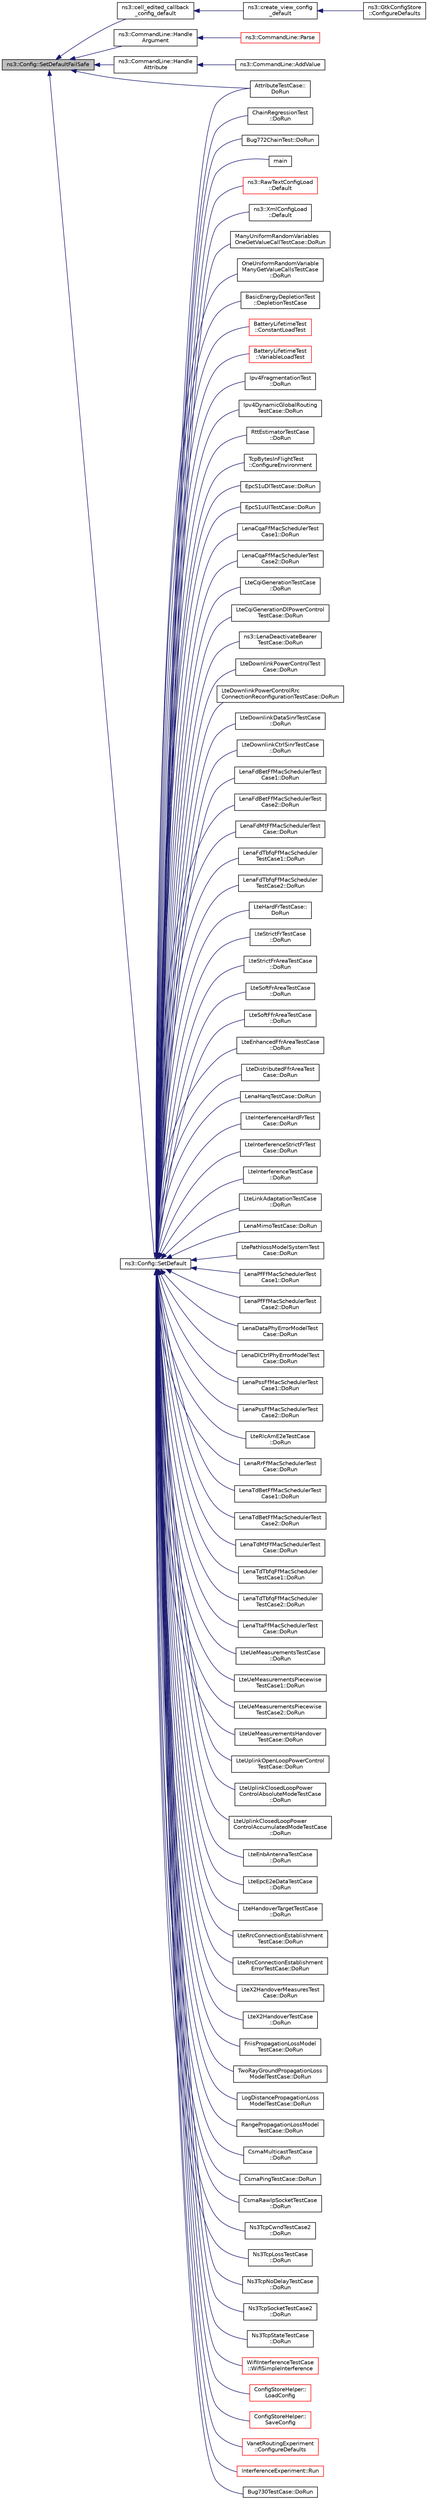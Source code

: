 digraph "ns3::Config::SetDefaultFailSafe"
{
  edge [fontname="Helvetica",fontsize="10",labelfontname="Helvetica",labelfontsize="10"];
  node [fontname="Helvetica",fontsize="10",shape=record];
  rankdir="LR";
  Node1 [label="ns3::Config::SetDefaultFailSafe",height=0.2,width=0.4,color="black", fillcolor="grey75", style="filled", fontcolor="black"];
  Node1 -> Node2 [dir="back",color="midnightblue",fontsize="10",style="solid"];
  Node2 [label="ns3::cell_edited_callback\l_config_default",height=0.2,width=0.4,color="black", fillcolor="white", style="filled",URL="$d7/d2e/namespacens3.html#ac95d50f779140a767284d124cfea71eb"];
  Node2 -> Node3 [dir="back",color="midnightblue",fontsize="10",style="solid"];
  Node3 [label="ns3::create_view_config\l_default",height=0.2,width=0.4,color="black", fillcolor="white", style="filled",URL="$d7/d2e/namespacens3.html#a9b0de38431169a0ec08415d6f1a2fa67"];
  Node3 -> Node4 [dir="back",color="midnightblue",fontsize="10",style="solid"];
  Node4 [label="ns3::GtkConfigStore\l::ConfigureDefaults",height=0.2,width=0.4,color="black", fillcolor="white", style="filled",URL="$db/dd5/classns3_1_1GtkConfigStore.html#aa6bc1c922ac60a9cef7134875f98bd24"];
  Node1 -> Node5 [dir="back",color="midnightblue",fontsize="10",style="solid"];
  Node5 [label="ns3::CommandLine::Handle\lArgument",height=0.2,width=0.4,color="black", fillcolor="white", style="filled",URL="$dc/d87/classns3_1_1CommandLine.html#a527b83304a3c713f3e84711a8a2185a7"];
  Node5 -> Node6 [dir="back",color="midnightblue",fontsize="10",style="solid"];
  Node6 [label="ns3::CommandLine::Parse",height=0.2,width=0.4,color="red", fillcolor="white", style="filled",URL="$dc/d87/classns3_1_1CommandLine.html#a5c10b85b3207e5ecb48d907966923156"];
  Node1 -> Node7 [dir="back",color="midnightblue",fontsize="10",style="solid"];
  Node7 [label="ns3::CommandLine::Handle\lAttribute",height=0.2,width=0.4,color="black", fillcolor="white", style="filled",URL="$dc/d87/classns3_1_1CommandLine.html#af1fea2680a68a10ce801b1700d0b8693"];
  Node7 -> Node8 [dir="back",color="midnightblue",fontsize="10",style="solid"];
  Node8 [label="ns3::CommandLine::AddValue",height=0.2,width=0.4,color="black", fillcolor="white", style="filled",URL="$dc/d87/classns3_1_1CommandLine.html#ad66977ccb2c042574cb1831b8c1ad18f"];
  Node1 -> Node9 [dir="back",color="midnightblue",fontsize="10",style="solid"];
  Node9 [label="ns3::Config::SetDefault",height=0.2,width=0.4,color="black", fillcolor="white", style="filled",URL="$d1/d44/group__config.html#ga2e7882df849d8ba4aaad31c934c40c06"];
  Node9 -> Node10 [dir="back",color="midnightblue",fontsize="10",style="solid"];
  Node10 [label="ChainRegressionTest\l::DoRun",height=0.2,width=0.4,color="black", fillcolor="white", style="filled",URL="$da/d19/classChainRegressionTest.html#a51aa3cae551407ee6a6f346c30e3cc43",tooltip="Go. "];
  Node9 -> Node11 [dir="back",color="midnightblue",fontsize="10",style="solid"];
  Node11 [label="Bug772ChainTest::DoRun",height=0.2,width=0.4,color="black", fillcolor="white", style="filled",URL="$d0/d17/classBug772ChainTest.html#a28c0cb91d146d6b3fdfb86dc8dc1f5b6",tooltip="Go. "];
  Node9 -> Node12 [dir="back",color="midnightblue",fontsize="10",style="solid"];
  Node12 [label="main",height=0.2,width=0.4,color="black", fillcolor="white", style="filled",URL="$d4/d43/nsclick-raw-wlan_8cc.html#a0ddf1224851353fc92bfbff6f499fa97"];
  Node9 -> Node13 [dir="back",color="midnightblue",fontsize="10",style="solid"];
  Node13 [label="ns3::RawTextConfigLoad\l::Default",height=0.2,width=0.4,color="red", fillcolor="white", style="filled",URL="$db/d38/classns3_1_1RawTextConfigLoad.html#a1a88f7e4c9b2260b70d881f09cdb0f2f"];
  Node9 -> Node14 [dir="back",color="midnightblue",fontsize="10",style="solid"];
  Node14 [label="ns3::XmlConfigLoad\l::Default",height=0.2,width=0.4,color="black", fillcolor="white", style="filled",URL="$d8/d3c/classns3_1_1XmlConfigLoad.html#a349463fab8b3214a009e916e4cf57f14"];
  Node9 -> Node15 [dir="back",color="midnightblue",fontsize="10",style="solid"];
  Node15 [label="AttributeTestCase::\lDoRun",height=0.2,width=0.4,color="black", fillcolor="white", style="filled",URL="$df/dc3/classAttributeTestCase.html#a97ae2f6fdcbf9ae34b5fa99afc3d8020",tooltip="Implementation to actually run this TestCase. "];
  Node9 -> Node16 [dir="back",color="midnightblue",fontsize="10",style="solid"];
  Node16 [label="ManyUniformRandomVariables\lOneGetValueCallTestCase::DoRun",height=0.2,width=0.4,color="black", fillcolor="white", style="filled",URL="$d2/d81/classManyUniformRandomVariablesOneGetValueCallTestCase.html#a7c04f6e5e3e3e2a769183904f4291bc1",tooltip="Implementation to actually run this TestCase. "];
  Node9 -> Node17 [dir="back",color="midnightblue",fontsize="10",style="solid"];
  Node17 [label="OneUniformRandomVariable\lManyGetValueCallsTestCase\l::DoRun",height=0.2,width=0.4,color="black", fillcolor="white", style="filled",URL="$db/dd2/classOneUniformRandomVariableManyGetValueCallsTestCase.html#aa51b2a9ca377c494f8f0595b56bbe56f",tooltip="Implementation to actually run this TestCase. "];
  Node9 -> Node18 [dir="back",color="midnightblue",fontsize="10",style="solid"];
  Node18 [label="BasicEnergyDepletionTest\l::DepletionTestCase",height=0.2,width=0.4,color="black", fillcolor="white", style="filled",URL="$d0/d83/classBasicEnergyDepletionTest.html#a933f0ff2e50a5dc64b4312619405a05a"];
  Node9 -> Node19 [dir="back",color="midnightblue",fontsize="10",style="solid"];
  Node19 [label="BatteryLifetimeTest\l::ConstantLoadTest",height=0.2,width=0.4,color="red", fillcolor="white", style="filled",URL="$dd/d15/classBatteryLifetimeTest.html#a5cfb6c588872035454feb525491b1d52"];
  Node9 -> Node20 [dir="back",color="midnightblue",fontsize="10",style="solid"];
  Node20 [label="BatteryLifetimeTest\l::VariableLoadTest",height=0.2,width=0.4,color="red", fillcolor="white", style="filled",URL="$dd/d15/classBatteryLifetimeTest.html#aa6d0fb55387831f97d9834c47abfd669"];
  Node9 -> Node21 [dir="back",color="midnightblue",fontsize="10",style="solid"];
  Node21 [label="Ipv4FragmentationTest\l::DoRun",height=0.2,width=0.4,color="black", fillcolor="white", style="filled",URL="$d2/d57/classIpv4FragmentationTest.html#abe15a9d41a354bd95bf8c0b1622a54cb",tooltip="Implementation to actually run this TestCase. "];
  Node9 -> Node22 [dir="back",color="midnightblue",fontsize="10",style="solid"];
  Node22 [label="Ipv4DynamicGlobalRouting\lTestCase::DoRun",height=0.2,width=0.4,color="black", fillcolor="white", style="filled",URL="$d1/d60/classIpv4DynamicGlobalRoutingTestCase.html#a376bd2f408504237fdfac663598fb6c6",tooltip="Implementation to actually run this TestCase. "];
  Node9 -> Node23 [dir="back",color="midnightblue",fontsize="10",style="solid"];
  Node23 [label="RttEstimatorTestCase\l::DoRun",height=0.2,width=0.4,color="black", fillcolor="white", style="filled",URL="$dc/dc8/classRttEstimatorTestCase.html#a0f7b32f862450cf750923c9be8ec0918",tooltip="Implementation to actually run this TestCase. "];
  Node9 -> Node24 [dir="back",color="midnightblue",fontsize="10",style="solid"];
  Node24 [label="TcpBytesInFlightTest\l::ConfigureEnvironment",height=0.2,width=0.4,color="black", fillcolor="white", style="filled",URL="$d7/d15/classTcpBytesInFlightTest.html#a09c98c951bad56eff605cffc7f52081d",tooltip="Configure the test. "];
  Node9 -> Node25 [dir="back",color="midnightblue",fontsize="10",style="solid"];
  Node25 [label="EpcS1uDlTestCase::DoRun",height=0.2,width=0.4,color="black", fillcolor="white", style="filled",URL="$db/d72/classEpcS1uDlTestCase.html#a2ac9313672e6c5e2a5a33f98a77ffec2",tooltip="Implementation to actually run this TestCase. "];
  Node9 -> Node26 [dir="back",color="midnightblue",fontsize="10",style="solid"];
  Node26 [label="EpcS1uUlTestCase::DoRun",height=0.2,width=0.4,color="black", fillcolor="white", style="filled",URL="$d8/d4d/classEpcS1uUlTestCase.html#a6fa27997312de46d9b0f3ab2221a24fa",tooltip="Implementation to actually run this TestCase. "];
  Node9 -> Node27 [dir="back",color="midnightblue",fontsize="10",style="solid"];
  Node27 [label="LenaCqaFfMacSchedulerTest\lCase1::DoRun",height=0.2,width=0.4,color="black", fillcolor="white", style="filled",URL="$d2/d5c/classLenaCqaFfMacSchedulerTestCase1.html#a91b3e2ef4ff292dbeda5559ff0eae1e6",tooltip="Implementation to actually run this TestCase. "];
  Node9 -> Node28 [dir="back",color="midnightblue",fontsize="10",style="solid"];
  Node28 [label="LenaCqaFfMacSchedulerTest\lCase2::DoRun",height=0.2,width=0.4,color="black", fillcolor="white", style="filled",URL="$d4/d7d/classLenaCqaFfMacSchedulerTestCase2.html#a773e8490a80a3afe50adf54d713d3e4a",tooltip="Implementation to actually run this TestCase. "];
  Node9 -> Node29 [dir="back",color="midnightblue",fontsize="10",style="solid"];
  Node29 [label="LteCqiGenerationTestCase\l::DoRun",height=0.2,width=0.4,color="black", fillcolor="white", style="filled",URL="$d6/d58/classLteCqiGenerationTestCase.html#a263a0f3670c23e42ed3feb7d353bdd09",tooltip="Implementation to actually run this TestCase. "];
  Node9 -> Node30 [dir="back",color="midnightblue",fontsize="10",style="solid"];
  Node30 [label="LteCqiGenerationDlPowerControl\lTestCase::DoRun",height=0.2,width=0.4,color="black", fillcolor="white", style="filled",URL="$d0/d70/classLteCqiGenerationDlPowerControlTestCase.html#a8a6ba5e52123fc8ed0deb9014a8b0591",tooltip="Implementation to actually run this TestCase. "];
  Node9 -> Node31 [dir="back",color="midnightblue",fontsize="10",style="solid"];
  Node31 [label="ns3::LenaDeactivateBearer\lTestCase::DoRun",height=0.2,width=0.4,color="black", fillcolor="white", style="filled",URL="$d4/d2f/classns3_1_1LenaDeactivateBearerTestCase.html#a214d777e46f96b701efdfd360871f53f",tooltip="Implementation to actually run this TestCase. "];
  Node9 -> Node32 [dir="back",color="midnightblue",fontsize="10",style="solid"];
  Node32 [label="LteDownlinkPowerControlTest\lCase::DoRun",height=0.2,width=0.4,color="black", fillcolor="white", style="filled",URL="$dd/d8d/classLteDownlinkPowerControlTestCase.html#a2eb1e31f7313f51061d8aa950d3f4268",tooltip="Implementation to actually run this TestCase. "];
  Node9 -> Node33 [dir="back",color="midnightblue",fontsize="10",style="solid"];
  Node33 [label="LteDownlinkPowerControlRrc\lConnectionReconfigurationTestCase::DoRun",height=0.2,width=0.4,color="black", fillcolor="white", style="filled",URL="$dd/d20/classLteDownlinkPowerControlRrcConnectionReconfigurationTestCase.html#a3f7be434747a85c448ade6fc4500d552",tooltip="Implementation to actually run this TestCase. "];
  Node9 -> Node34 [dir="back",color="midnightblue",fontsize="10",style="solid"];
  Node34 [label="LteDownlinkDataSinrTestCase\l::DoRun",height=0.2,width=0.4,color="black", fillcolor="white", style="filled",URL="$d8/d20/classLteDownlinkDataSinrTestCase.html#a8a0c7a49a353123eecb8a34f11e90051",tooltip="Implementation to actually run this TestCase. "];
  Node9 -> Node35 [dir="back",color="midnightblue",fontsize="10",style="solid"];
  Node35 [label="LteDownlinkCtrlSinrTestCase\l::DoRun",height=0.2,width=0.4,color="black", fillcolor="white", style="filled",URL="$d0/d74/classLteDownlinkCtrlSinrTestCase.html#a1ed9e568c8d110c158f468dad32fe9ff",tooltip="Implementation to actually run this TestCase. "];
  Node9 -> Node36 [dir="back",color="midnightblue",fontsize="10",style="solid"];
  Node36 [label="LenaFdBetFfMacSchedulerTest\lCase1::DoRun",height=0.2,width=0.4,color="black", fillcolor="white", style="filled",URL="$de/d24/classLenaFdBetFfMacSchedulerTestCase1.html#a21b7a9f396adcc1ab24ddefc919345f2",tooltip="Implementation to actually run this TestCase. "];
  Node9 -> Node37 [dir="back",color="midnightblue",fontsize="10",style="solid"];
  Node37 [label="LenaFdBetFfMacSchedulerTest\lCase2::DoRun",height=0.2,width=0.4,color="black", fillcolor="white", style="filled",URL="$d5/de5/classLenaFdBetFfMacSchedulerTestCase2.html#a51c587a50f2087be7c3950f4d2d82852",tooltip="Implementation to actually run this TestCase. "];
  Node9 -> Node38 [dir="back",color="midnightblue",fontsize="10",style="solid"];
  Node38 [label="LenaFdMtFfMacSchedulerTest\lCase::DoRun",height=0.2,width=0.4,color="black", fillcolor="white", style="filled",URL="$d6/dbd/classLenaFdMtFfMacSchedulerTestCase.html#a5cfc445b7daa4a02df317b46ee007f1a",tooltip="Implementation to actually run this TestCase. "];
  Node9 -> Node39 [dir="back",color="midnightblue",fontsize="10",style="solid"];
  Node39 [label="LenaFdTbfqFfMacScheduler\lTestCase1::DoRun",height=0.2,width=0.4,color="black", fillcolor="white", style="filled",URL="$d8/d07/classLenaFdTbfqFfMacSchedulerTestCase1.html#ae0536bf54d4e05fbf3600c1654c14cc0",tooltip="Implementation to actually run this TestCase. "];
  Node9 -> Node40 [dir="back",color="midnightblue",fontsize="10",style="solid"];
  Node40 [label="LenaFdTbfqFfMacScheduler\lTestCase2::DoRun",height=0.2,width=0.4,color="black", fillcolor="white", style="filled",URL="$d4/da3/classLenaFdTbfqFfMacSchedulerTestCase2.html#a2e43d4f9483463dffa86410a1ce47140",tooltip="Implementation to actually run this TestCase. "];
  Node9 -> Node41 [dir="back",color="midnightblue",fontsize="10",style="solid"];
  Node41 [label="LteHardFrTestCase::\lDoRun",height=0.2,width=0.4,color="black", fillcolor="white", style="filled",URL="$d3/d19/classLteHardFrTestCase.html#a7267927f1ffb7acff88742eb33ab2e3c",tooltip="Implementation to actually run this TestCase. "];
  Node9 -> Node42 [dir="back",color="midnightblue",fontsize="10",style="solid"];
  Node42 [label="LteStrictFrTestCase\l::DoRun",height=0.2,width=0.4,color="black", fillcolor="white", style="filled",URL="$d7/d86/classLteStrictFrTestCase.html#afd223c9e5a1d3e14a244303963e21425",tooltip="Implementation to actually run this TestCase. "];
  Node9 -> Node43 [dir="back",color="midnightblue",fontsize="10",style="solid"];
  Node43 [label="LteStrictFrAreaTestCase\l::DoRun",height=0.2,width=0.4,color="black", fillcolor="white", style="filled",URL="$df/d79/classLteStrictFrAreaTestCase.html#a61e945e04c3b10a50c2f484198199b49",tooltip="Implementation to actually run this TestCase. "];
  Node9 -> Node44 [dir="back",color="midnightblue",fontsize="10",style="solid"];
  Node44 [label="LteSoftFrAreaTestCase\l::DoRun",height=0.2,width=0.4,color="black", fillcolor="white", style="filled",URL="$de/df4/classLteSoftFrAreaTestCase.html#ae0df301b6c0f1a80a0145746b15a109c",tooltip="Implementation to actually run this TestCase. "];
  Node9 -> Node45 [dir="back",color="midnightblue",fontsize="10",style="solid"];
  Node45 [label="LteSoftFfrAreaTestCase\l::DoRun",height=0.2,width=0.4,color="black", fillcolor="white", style="filled",URL="$d5/df1/classLteSoftFfrAreaTestCase.html#aaf88ccad780563fc6394cd97ec9328d4",tooltip="Implementation to actually run this TestCase. "];
  Node9 -> Node46 [dir="back",color="midnightblue",fontsize="10",style="solid"];
  Node46 [label="LteEnhancedFfrAreaTestCase\l::DoRun",height=0.2,width=0.4,color="black", fillcolor="white", style="filled",URL="$dc/d2a/classLteEnhancedFfrAreaTestCase.html#aa242a1923952a50df92c3e291f1ca8a6",tooltip="Implementation to actually run this TestCase. "];
  Node9 -> Node47 [dir="back",color="midnightblue",fontsize="10",style="solid"];
  Node47 [label="LteDistributedFfrAreaTest\lCase::DoRun",height=0.2,width=0.4,color="black", fillcolor="white", style="filled",URL="$d7/d87/classLteDistributedFfrAreaTestCase.html#a1a386a39f2ddc3d22b17a134b775e2b7",tooltip="Implementation to actually run this TestCase. "];
  Node9 -> Node48 [dir="back",color="midnightblue",fontsize="10",style="solid"];
  Node48 [label="LenaHarqTestCase::DoRun",height=0.2,width=0.4,color="black", fillcolor="white", style="filled",URL="$dc/d87/classLenaHarqTestCase.html#a77a86faca2ff6021e971516d82ea0533",tooltip="Implementation to actually run this TestCase. "];
  Node9 -> Node49 [dir="back",color="midnightblue",fontsize="10",style="solid"];
  Node49 [label="LteInterferenceHardFrTest\lCase::DoRun",height=0.2,width=0.4,color="black", fillcolor="white", style="filled",URL="$d5/d60/classLteInterferenceHardFrTestCase.html#a2967abd43e38abed8a9d85d51c59937b",tooltip="Implementation to actually run this TestCase. "];
  Node9 -> Node50 [dir="back",color="midnightblue",fontsize="10",style="solid"];
  Node50 [label="LteInterferenceStrictFrTest\lCase::DoRun",height=0.2,width=0.4,color="black", fillcolor="white", style="filled",URL="$d6/da6/classLteInterferenceStrictFrTestCase.html#a8c8428c04ea0f4a892f289bb8423da52",tooltip="Implementation to actually run this TestCase. "];
  Node9 -> Node51 [dir="back",color="midnightblue",fontsize="10",style="solid"];
  Node51 [label="LteInterferenceTestCase\l::DoRun",height=0.2,width=0.4,color="black", fillcolor="white", style="filled",URL="$d8/d09/classLteInterferenceTestCase.html#adc059d120a4d9effd2ca5f6fecaae31a",tooltip="Implementation to actually run this TestCase. "];
  Node9 -> Node52 [dir="back",color="midnightblue",fontsize="10",style="solid"];
  Node52 [label="LteLinkAdaptationTestCase\l::DoRun",height=0.2,width=0.4,color="black", fillcolor="white", style="filled",URL="$d6/df3/classLteLinkAdaptationTestCase.html#a2310163be7e860827f18fce7fd100649",tooltip="Implementation to actually run this TestCase. "];
  Node9 -> Node53 [dir="back",color="midnightblue",fontsize="10",style="solid"];
  Node53 [label="LenaMimoTestCase::DoRun",height=0.2,width=0.4,color="black", fillcolor="white", style="filled",URL="$d4/d7e/classLenaMimoTestCase.html#a5479f5cb1621e84f8d28b4779f3e3b7c",tooltip="Implementation to actually run this TestCase. "];
  Node9 -> Node54 [dir="back",color="midnightblue",fontsize="10",style="solid"];
  Node54 [label="LtePathlossModelSystemTest\lCase::DoRun",height=0.2,width=0.4,color="black", fillcolor="white", style="filled",URL="$d2/d51/classLtePathlossModelSystemTestCase.html#a6cf8d23b5eab69a72e893419bbd13c1b",tooltip="Implementation to actually run this TestCase. "];
  Node9 -> Node55 [dir="back",color="midnightblue",fontsize="10",style="solid"];
  Node55 [label="LenaPfFfMacSchedulerTest\lCase1::DoRun",height=0.2,width=0.4,color="black", fillcolor="white", style="filled",URL="$df/d47/classLenaPfFfMacSchedulerTestCase1.html#a34e366045d568d5a38bedfeebbf72b79",tooltip="Implementation to actually run this TestCase. "];
  Node9 -> Node56 [dir="back",color="midnightblue",fontsize="10",style="solid"];
  Node56 [label="LenaPfFfMacSchedulerTest\lCase2::DoRun",height=0.2,width=0.4,color="black", fillcolor="white", style="filled",URL="$d9/dd8/classLenaPfFfMacSchedulerTestCase2.html#a693c0eff7472d9b3bb12f1f95e46253b",tooltip="Implementation to actually run this TestCase. "];
  Node9 -> Node57 [dir="back",color="midnightblue",fontsize="10",style="solid"];
  Node57 [label="LenaDataPhyErrorModelTest\lCase::DoRun",height=0.2,width=0.4,color="black", fillcolor="white", style="filled",URL="$d0/dbb/classLenaDataPhyErrorModelTestCase.html#a363738c5b8d73b6b3398dc526faf7792",tooltip="Implementation to actually run this TestCase. "];
  Node9 -> Node58 [dir="back",color="midnightblue",fontsize="10",style="solid"];
  Node58 [label="LenaDlCtrlPhyErrorModelTest\lCase::DoRun",height=0.2,width=0.4,color="black", fillcolor="white", style="filled",URL="$db/d32/classLenaDlCtrlPhyErrorModelTestCase.html#a1fb7c0a2adfe1083d7e0883b866b0954",tooltip="Implementation to actually run this TestCase. "];
  Node9 -> Node59 [dir="back",color="midnightblue",fontsize="10",style="solid"];
  Node59 [label="LenaPssFfMacSchedulerTest\lCase1::DoRun",height=0.2,width=0.4,color="black", fillcolor="white", style="filled",URL="$de/d58/classLenaPssFfMacSchedulerTestCase1.html#a82b48ffdd476a2c0b5b111aaa2702fc9",tooltip="Implementation to actually run this TestCase. "];
  Node9 -> Node60 [dir="back",color="midnightblue",fontsize="10",style="solid"];
  Node60 [label="LenaPssFfMacSchedulerTest\lCase2::DoRun",height=0.2,width=0.4,color="black", fillcolor="white", style="filled",URL="$dd/db8/classLenaPssFfMacSchedulerTestCase2.html#aff2e955c075aacd1f05d38b81ace0c3a",tooltip="Implementation to actually run this TestCase. "];
  Node9 -> Node61 [dir="back",color="midnightblue",fontsize="10",style="solid"];
  Node61 [label="LteRlcAmE2eTestCase\l::DoRun",height=0.2,width=0.4,color="black", fillcolor="white", style="filled",URL="$db/d94/classLteRlcAmE2eTestCase.html#a96cf405c2fe8e9a1c878c615b185d419",tooltip="Implementation to actually run this TestCase. "];
  Node9 -> Node62 [dir="back",color="midnightblue",fontsize="10",style="solid"];
  Node62 [label="LenaRrFfMacSchedulerTest\lCase::DoRun",height=0.2,width=0.4,color="black", fillcolor="white", style="filled",URL="$df/d0d/classLenaRrFfMacSchedulerTestCase.html#a1e221eff047ec55f7f1d36daab1f1d91",tooltip="Implementation to actually run this TestCase. "];
  Node9 -> Node63 [dir="back",color="midnightblue",fontsize="10",style="solid"];
  Node63 [label="LenaTdBetFfMacSchedulerTest\lCase1::DoRun",height=0.2,width=0.4,color="black", fillcolor="white", style="filled",URL="$d5/d5a/classLenaTdBetFfMacSchedulerTestCase1.html#a7d559a1158bc847fbf816ed856b7b8eb",tooltip="Implementation to actually run this TestCase. "];
  Node9 -> Node64 [dir="back",color="midnightblue",fontsize="10",style="solid"];
  Node64 [label="LenaTdBetFfMacSchedulerTest\lCase2::DoRun",height=0.2,width=0.4,color="black", fillcolor="white", style="filled",URL="$d7/d98/classLenaTdBetFfMacSchedulerTestCase2.html#a57f91550eee3286bec279c76f9ab8a19",tooltip="Implementation to actually run this TestCase. "];
  Node9 -> Node65 [dir="back",color="midnightblue",fontsize="10",style="solid"];
  Node65 [label="LenaTdMtFfMacSchedulerTest\lCase::DoRun",height=0.2,width=0.4,color="black", fillcolor="white", style="filled",URL="$d8/d9a/classLenaTdMtFfMacSchedulerTestCase.html#a58d638cd7e72948bb9956cd770eb053f",tooltip="Implementation to actually run this TestCase. "];
  Node9 -> Node66 [dir="back",color="midnightblue",fontsize="10",style="solid"];
  Node66 [label="LenaTdTbfqFfMacScheduler\lTestCase1::DoRun",height=0.2,width=0.4,color="black", fillcolor="white", style="filled",URL="$db/de2/classLenaTdTbfqFfMacSchedulerTestCase1.html#a7cc404c3537ef82bd8c4d8ebee0af929",tooltip="Implementation to actually run this TestCase. "];
  Node9 -> Node67 [dir="back",color="midnightblue",fontsize="10",style="solid"];
  Node67 [label="LenaTdTbfqFfMacScheduler\lTestCase2::DoRun",height=0.2,width=0.4,color="black", fillcolor="white", style="filled",URL="$d0/d1c/classLenaTdTbfqFfMacSchedulerTestCase2.html#a4029c5006bf9136e36d90101934b1db0",tooltip="Implementation to actually run this TestCase. "];
  Node9 -> Node68 [dir="back",color="midnightblue",fontsize="10",style="solid"];
  Node68 [label="LenaTtaFfMacSchedulerTest\lCase::DoRun",height=0.2,width=0.4,color="black", fillcolor="white", style="filled",URL="$db/dc7/classLenaTtaFfMacSchedulerTestCase.html#a6c4a3631833e54ea62e6c454e937348a",tooltip="Implementation to actually run this TestCase. "];
  Node9 -> Node69 [dir="back",color="midnightblue",fontsize="10",style="solid"];
  Node69 [label="LteUeMeasurementsTestCase\l::DoRun",height=0.2,width=0.4,color="black", fillcolor="white", style="filled",URL="$da/d83/classLteUeMeasurementsTestCase.html#a6ead76e605e0d03f6e9ea74b6bf608aa",tooltip="Implementation to actually run this TestCase. "];
  Node9 -> Node70 [dir="back",color="midnightblue",fontsize="10",style="solid"];
  Node70 [label="LteUeMeasurementsPiecewise\lTestCase1::DoRun",height=0.2,width=0.4,color="black", fillcolor="white", style="filled",URL="$d4/d22/classLteUeMeasurementsPiecewiseTestCase1.html#a76f2ad9d43e2fb22c37e4e8763296a5f",tooltip="Setup the simulation with the intended UE measurement reporting configuration, run it..."];
  Node9 -> Node71 [dir="back",color="midnightblue",fontsize="10",style="solid"];
  Node71 [label="LteUeMeasurementsPiecewise\lTestCase2::DoRun",height=0.2,width=0.4,color="black", fillcolor="white", style="filled",URL="$d1/d8f/classLteUeMeasurementsPiecewiseTestCase2.html#aa3d0caf8f82d095e8c85434b294482b6",tooltip="Setup the simulation with the intended UE measurement reporting configuration, run it..."];
  Node9 -> Node72 [dir="back",color="midnightblue",fontsize="10",style="solid"];
  Node72 [label="LteUeMeasurementsHandover\lTestCase::DoRun",height=0.2,width=0.4,color="black", fillcolor="white", style="filled",URL="$d6/dc2/classLteUeMeasurementsHandoverTestCase.html#ae81c492f54cd25f174b26310458a7e5f",tooltip="Setup the simulation with the intended UE measurement reporting configuration, run it..."];
  Node9 -> Node73 [dir="back",color="midnightblue",fontsize="10",style="solid"];
  Node73 [label="LteUplinkOpenLoopPowerControl\lTestCase::DoRun",height=0.2,width=0.4,color="black", fillcolor="white", style="filled",URL="$d0/d8c/classLteUplinkOpenLoopPowerControlTestCase.html#a1cd67f8fd6b950e1a92142dec9e4af10",tooltip="Implementation to actually run this TestCase. "];
  Node9 -> Node74 [dir="back",color="midnightblue",fontsize="10",style="solid"];
  Node74 [label="LteUplinkClosedLoopPower\lControlAbsoluteModeTestCase\l::DoRun",height=0.2,width=0.4,color="black", fillcolor="white", style="filled",URL="$df/d5e/classLteUplinkClosedLoopPowerControlAbsoluteModeTestCase.html#a6a3e4107566655c5cbbf946c0e68c3d0",tooltip="Implementation to actually run this TestCase. "];
  Node9 -> Node75 [dir="back",color="midnightblue",fontsize="10",style="solid"];
  Node75 [label="LteUplinkClosedLoopPower\lControlAccumulatedModeTestCase\l::DoRun",height=0.2,width=0.4,color="black", fillcolor="white", style="filled",URL="$d0/d7a/classLteUplinkClosedLoopPowerControlAccumulatedModeTestCase.html#aefa91ec44dabd2bed1558fce70290da9",tooltip="Implementation to actually run this TestCase. "];
  Node9 -> Node76 [dir="back",color="midnightblue",fontsize="10",style="solid"];
  Node76 [label="LteEnbAntennaTestCase\l::DoRun",height=0.2,width=0.4,color="black", fillcolor="white", style="filled",URL="$db/d32/classLteEnbAntennaTestCase.html#a6120b567186fa3218fdaa1712399079e",tooltip="Implementation to actually run this TestCase. "];
  Node9 -> Node77 [dir="back",color="midnightblue",fontsize="10",style="solid"];
  Node77 [label="LteEpcE2eDataTestCase\l::DoRun",height=0.2,width=0.4,color="black", fillcolor="white", style="filled",URL="$de/d92/classLteEpcE2eDataTestCase.html#a7b55bb639cd07d8b68365444a4cea639",tooltip="Implementation to actually run this TestCase. "];
  Node9 -> Node78 [dir="back",color="midnightblue",fontsize="10",style="solid"];
  Node78 [label="LteHandoverTargetTestCase\l::DoRun",height=0.2,width=0.4,color="black", fillcolor="white", style="filled",URL="$d5/d92/classLteHandoverTargetTestCase.html#adc2ffaf5e89accdbf70756ad9a92ce2c",tooltip="Run a simulation of a micro-cell network using the parameters provided to the constructor function..."];
  Node9 -> Node79 [dir="back",color="midnightblue",fontsize="10",style="solid"];
  Node79 [label="LteRrcConnectionEstablishment\lTestCase::DoRun",height=0.2,width=0.4,color="black", fillcolor="white", style="filled",URL="$df/dad/classLteRrcConnectionEstablishmentTestCase.html#a2c32cab9b29852f42c4ad1e7b68068b2",tooltip="Implementation to actually run this TestCase. "];
  Node9 -> Node80 [dir="back",color="midnightblue",fontsize="10",style="solid"];
  Node80 [label="LteRrcConnectionEstablishment\lErrorTestCase::DoRun",height=0.2,width=0.4,color="black", fillcolor="white", style="filled",URL="$d3/d7a/classLteRrcConnectionEstablishmentErrorTestCase.html#adaffd410f878c9af5d8d4df0db31eeee",tooltip="Implementation to actually run this TestCase. "];
  Node9 -> Node81 [dir="back",color="midnightblue",fontsize="10",style="solid"];
  Node81 [label="LteX2HandoverMeasuresTest\lCase::DoRun",height=0.2,width=0.4,color="black", fillcolor="white", style="filled",URL="$dd/d82/classLteX2HandoverMeasuresTestCase.html#a6aefe1e71df347688687fb5d8dd54104",tooltip="Implementation to actually run this TestCase. "];
  Node9 -> Node82 [dir="back",color="midnightblue",fontsize="10",style="solid"];
  Node82 [label="LteX2HandoverTestCase\l::DoRun",height=0.2,width=0.4,color="black", fillcolor="white", style="filled",URL="$d4/d48/classLteX2HandoverTestCase.html#a5d77d6fbe61da649203846d4617b4716",tooltip="Implementation to actually run this TestCase. "];
  Node9 -> Node83 [dir="back",color="midnightblue",fontsize="10",style="solid"];
  Node83 [label="FriisPropagationLossModel\lTestCase::DoRun",height=0.2,width=0.4,color="black", fillcolor="white", style="filled",URL="$d9/d53/classFriisPropagationLossModelTestCase.html#a9beb37a3138674891389344df52b2992",tooltip="Implementation to actually run this TestCase. "];
  Node9 -> Node84 [dir="back",color="midnightblue",fontsize="10",style="solid"];
  Node84 [label="TwoRayGroundPropagationLoss\lModelTestCase::DoRun",height=0.2,width=0.4,color="black", fillcolor="white", style="filled",URL="$d3/d04/classTwoRayGroundPropagationLossModelTestCase.html#ab9c944227a539d51afe1bcd969c6dfd6",tooltip="Implementation to actually run this TestCase. "];
  Node9 -> Node85 [dir="back",color="midnightblue",fontsize="10",style="solid"];
  Node85 [label="LogDistancePropagationLoss\lModelTestCase::DoRun",height=0.2,width=0.4,color="black", fillcolor="white", style="filled",URL="$df/d31/classLogDistancePropagationLossModelTestCase.html#a25ff5690736a22d0454da11e0bcfc0e6",tooltip="Implementation to actually run this TestCase. "];
  Node9 -> Node86 [dir="back",color="midnightblue",fontsize="10",style="solid"];
  Node86 [label="RangePropagationLossModel\lTestCase::DoRun",height=0.2,width=0.4,color="black", fillcolor="white", style="filled",URL="$d4/d8e/classRangePropagationLossModelTestCase.html#ad34c21db53296e3cb16176b801dbe71c",tooltip="Implementation to actually run this TestCase. "];
  Node9 -> Node87 [dir="back",color="midnightblue",fontsize="10",style="solid"];
  Node87 [label="CsmaMulticastTestCase\l::DoRun",height=0.2,width=0.4,color="black", fillcolor="white", style="filled",URL="$df/d8a/classCsmaMulticastTestCase.html#a1251df8e18b5cc31f4aa6f88bda7ffd5",tooltip="Implementation to actually run this TestCase. "];
  Node9 -> Node88 [dir="back",color="midnightblue",fontsize="10",style="solid"];
  Node88 [label="CsmaPingTestCase::DoRun",height=0.2,width=0.4,color="black", fillcolor="white", style="filled",URL="$d8/df3/classCsmaPingTestCase.html#a975ad130eac1dcf501124552e1bc4e2c",tooltip="Implementation to actually run this TestCase. "];
  Node9 -> Node89 [dir="back",color="midnightblue",fontsize="10",style="solid"];
  Node89 [label="CsmaRawIpSocketTestCase\l::DoRun",height=0.2,width=0.4,color="black", fillcolor="white", style="filled",URL="$de/d44/classCsmaRawIpSocketTestCase.html#abebb23d96a216d35072bc800316c23cb",tooltip="Implementation to actually run this TestCase. "];
  Node9 -> Node90 [dir="back",color="midnightblue",fontsize="10",style="solid"];
  Node90 [label="Ns3TcpCwndTestCase2\l::DoRun",height=0.2,width=0.4,color="black", fillcolor="white", style="filled",URL="$dc/dca/classNs3TcpCwndTestCase2.html#a861689d2e951548eacc10b7f5c24540d",tooltip="Implementation to actually run this TestCase. "];
  Node9 -> Node91 [dir="back",color="midnightblue",fontsize="10",style="solid"];
  Node91 [label="Ns3TcpLossTestCase\l::DoRun",height=0.2,width=0.4,color="black", fillcolor="white", style="filled",URL="$d7/d40/classNs3TcpLossTestCase.html#aa6494c8b5df42627efd9625374b2eeeb",tooltip="Implementation to actually run this TestCase. "];
  Node9 -> Node92 [dir="back",color="midnightblue",fontsize="10",style="solid"];
  Node92 [label="Ns3TcpNoDelayTestCase\l::DoRun",height=0.2,width=0.4,color="black", fillcolor="white", style="filled",URL="$d0/d5b/classNs3TcpNoDelayTestCase.html#abfdf89fdc70c1f4b66390d31fcc6013b",tooltip="Implementation to actually run this TestCase. "];
  Node9 -> Node93 [dir="back",color="midnightblue",fontsize="10",style="solid"];
  Node93 [label="Ns3TcpSocketTestCase2\l::DoRun",height=0.2,width=0.4,color="black", fillcolor="white", style="filled",URL="$d3/d03/classNs3TcpSocketTestCase2.html#a5af09b49ff61fd2b62cfd9bbff792541",tooltip="Implementation to actually run this TestCase. "];
  Node9 -> Node94 [dir="back",color="midnightblue",fontsize="10",style="solid"];
  Node94 [label="Ns3TcpStateTestCase\l::DoRun",height=0.2,width=0.4,color="black", fillcolor="white", style="filled",URL="$d4/d4d/classNs3TcpStateTestCase.html#a62dd7855d89e540bf08e8ac2e9febf9f",tooltip="Implementation to actually run this TestCase. "];
  Node9 -> Node95 [dir="back",color="midnightblue",fontsize="10",style="solid"];
  Node95 [label="WifiInterferenceTestCase\l::WifiSimpleInterference",height=0.2,width=0.4,color="red", fillcolor="white", style="filled",URL="$dc/d37/classWifiInterferenceTestCase.html#a360c9c443551246707b58ee879c37a5a"];
  Node9 -> Node96 [dir="back",color="midnightblue",fontsize="10",style="solid"];
  Node96 [label="ConfigStoreHelper::\lLoadConfig",height=0.2,width=0.4,color="red", fillcolor="white", style="filled",URL="$d7/da6/classConfigStoreHelper.html#ae554baffed15b2ae8b5fcd1bfcdd1579",tooltip="Loads a saved config-store raw text configuration from a given named file. "];
  Node9 -> Node97 [dir="back",color="midnightblue",fontsize="10",style="solid"];
  Node97 [label="ConfigStoreHelper::\lSaveConfig",height=0.2,width=0.4,color="red", fillcolor="white", style="filled",URL="$d7/da6/classConfigStoreHelper.html#a082384175bdd6469787faca2b212a6ec",tooltip="Saves a configuration to a given named config-store raw text configuration file. "];
  Node9 -> Node98 [dir="back",color="midnightblue",fontsize="10",style="solid"];
  Node98 [label="VanetRoutingExperiment\l::ConfigureDefaults",height=0.2,width=0.4,color="red", fillcolor="white", style="filled",URL="$d7/d1b/classVanetRoutingExperiment.html#a0d891d71129321919e617f084458a1ce",tooltip="Configure default attributes. "];
  Node9 -> Node99 [dir="back",color="midnightblue",fontsize="10",style="solid"];
  Node99 [label="InterferenceExperiment::Run",height=0.2,width=0.4,color="red", fillcolor="white", style="filled",URL="$dd/d97/classInterferenceExperiment.html#ae31524d224c311c36d8b1dd5fcc9f269"];
  Node9 -> Node100 [dir="back",color="midnightblue",fontsize="10",style="solid"];
  Node100 [label="Bug730TestCase::DoRun",height=0.2,width=0.4,color="black", fillcolor="white", style="filled",URL="$d6/de4/classBug730TestCase.html#a9c8853ac24b9200f16c7993ec8df8eda",tooltip="Implementation to actually run this TestCase. "];
  Node1 -> Node15 [dir="back",color="midnightblue",fontsize="10",style="solid"];
}
